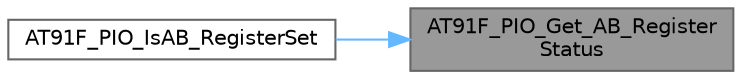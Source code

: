 digraph "AT91F_PIO_Get_AB_RegisterStatus"
{
 // LATEX_PDF_SIZE
  bgcolor="transparent";
  edge [fontname=Helvetica,fontsize=10,labelfontname=Helvetica,labelfontsize=10];
  node [fontname=Helvetica,fontsize=10,shape=box,height=0.2,width=0.4];
  rankdir="RL";
  Node1 [id="Node000001",label="AT91F_PIO_Get_AB_Register\lStatus",height=0.2,width=0.4,color="gray40", fillcolor="grey60", style="filled", fontcolor="black",tooltip="Return PIO Interrupt Status."];
  Node1 -> Node2 [id="edge2_Node000001_Node000002",dir="back",color="steelblue1",style="solid",tooltip=" "];
  Node2 [id="Node000002",label="AT91F_PIO_IsAB_RegisterSet",height=0.2,width=0.4,color="grey40", fillcolor="white", style="filled",URL="$lib___a_t91_s_a_m7_s64_8h.html#a23d7b5758f3981cff03041ae4bed681c",tooltip="Test if PIO AB Register is Set."];
}
